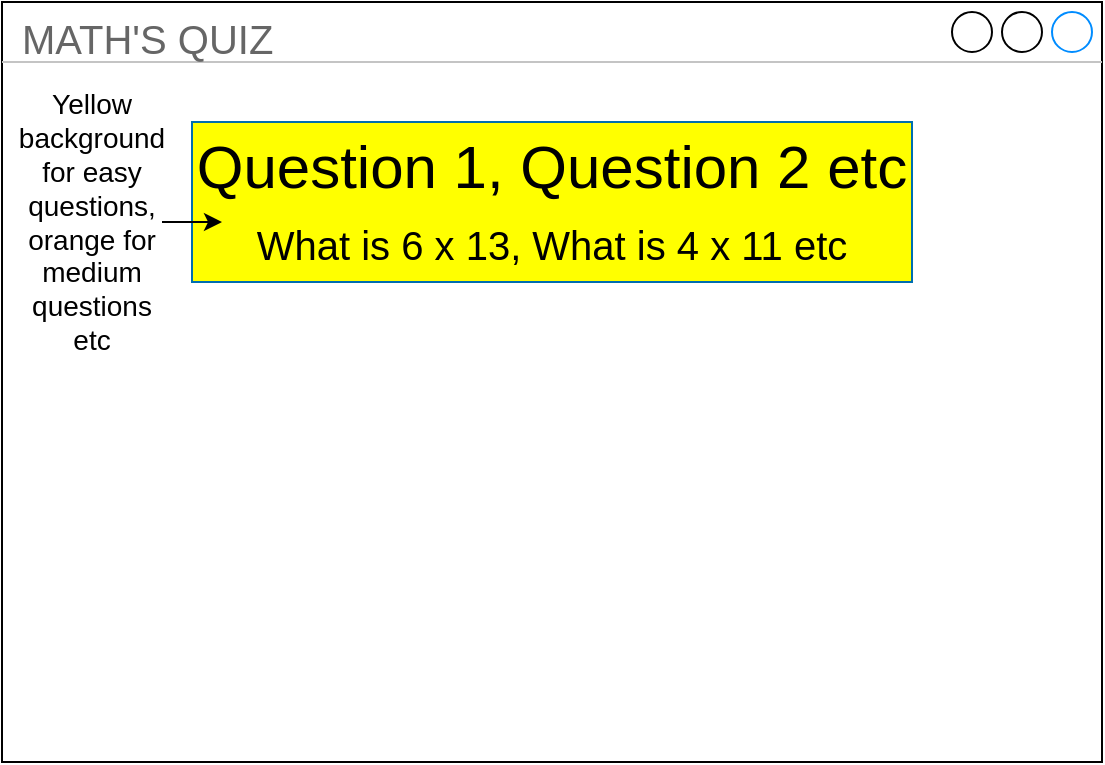 <mxfile version="13.2.1" type="github"><diagram id="ELy54gUj_svtiCcX6ysn" name="Page-1"><mxGraphModel dx="1422" dy="794" grid="1" gridSize="10" guides="1" tooltips="1" connect="1" arrows="1" fold="1" page="1" pageScale="1" pageWidth="850" pageHeight="1100" math="0" shadow="0"><root><mxCell id="0"/><mxCell id="1" parent="0"/><mxCell id="383oYUXR2MFuqn5OYpB7-2" value="MATH'S QUIZ" style="strokeWidth=1;shadow=0;dashed=0;align=center;html=1;shape=mxgraph.mockup.containers.window;align=left;verticalAlign=top;spacingLeft=8;strokeColor2=#008cff;strokeColor3=#c4c4c4;fontColor=#666666;mainText=;fontSize=20;labelBackgroundColor=none;" vertex="1" parent="1"><mxGeometry x="150" y="220" width="550" height="380" as="geometry"/></mxCell><mxCell id="383oYUXR2MFuqn5OYpB7-4" value="Question 1, Question 2 etc&lt;br style=&quot;font-size: 20px&quot;&gt;&lt;span style=&quot;font-size: 20px&quot;&gt;What is 6 x 13, What is 4 x 11 etc&lt;/span&gt;" style="rounded=0;whiteSpace=wrap;html=1;fontSize=30;fillColor=#FFFF00;strokeColor=#006EAF;fontColor=#000000;" vertex="1" parent="1"><mxGeometry x="245" y="280" width="360" height="80" as="geometry"/></mxCell><mxCell id="383oYUXR2MFuqn5OYpB7-6" value="" style="endArrow=classic;html=1;fontSize=30;fontColor=#000000;" edge="1" parent="1"><mxGeometry width="50" height="50" relative="1" as="geometry"><mxPoint x="230" y="330" as="sourcePoint"/><mxPoint x="260" y="330" as="targetPoint"/></mxGeometry></mxCell><mxCell id="383oYUXR2MFuqn5OYpB7-7" value="Yellow background for easy questions, orange for medium questions etc" style="text;html=1;strokeColor=none;fillColor=none;align=center;verticalAlign=middle;whiteSpace=wrap;rounded=0;fontSize=14;fontColor=#000000;" vertex="1" parent="1"><mxGeometry x="160" y="270" width="70" height="120" as="geometry"/></mxCell></root></mxGraphModel></diagram></mxfile>